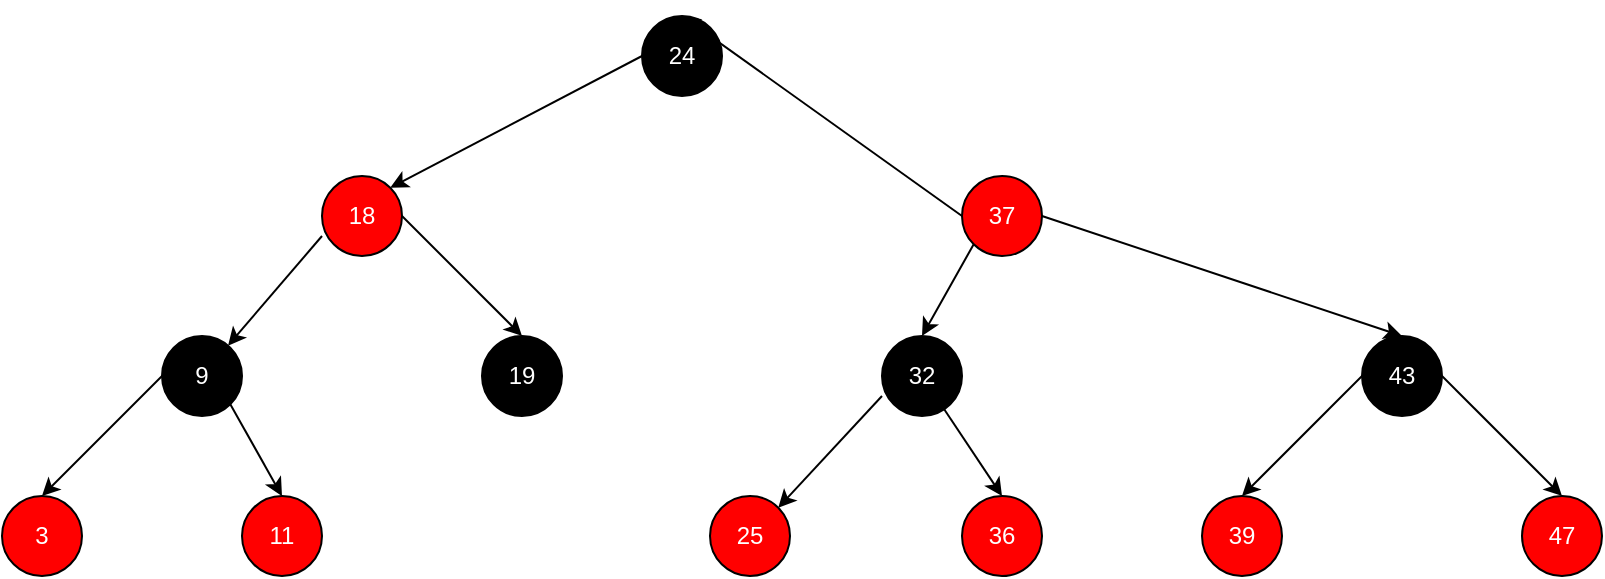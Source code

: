 <mxfile version="25.0.3">
  <diagram name="Page-1" id="j1CUTHfM_lew2WtE_cfq">
    <mxGraphModel dx="861" dy="480" grid="1" gridSize="10" guides="1" tooltips="1" connect="1" arrows="1" fold="1" page="1" pageScale="1" pageWidth="10000" pageHeight="10000" math="0" shadow="0">
      <root>
        <mxCell id="0" />
        <mxCell id="1" parent="0" />
        <mxCell id="tVpZ6s8ooF1xdLXQ13zd-1" value="&lt;font color=&quot;#ffffff&quot;&gt;37&lt;/font&gt;" style="ellipse;whiteSpace=wrap;html=1;aspect=fixed;fillColor=#FF0000;" parent="1" vertex="1">
          <mxGeometry x="5160" y="520" width="40" height="40" as="geometry" />
        </mxCell>
        <mxCell id="tVpZ6s8ooF1xdLXQ13zd-2" value="&lt;font color=&quot;#ffffff&quot;&gt;24&lt;/font&gt;" style="ellipse;whiteSpace=wrap;html=1;aspect=fixed;fillColor=#000000;" parent="1" vertex="1">
          <mxGeometry x="5000" y="440" width="40" height="40" as="geometry" />
        </mxCell>
        <mxCell id="tVpZ6s8ooF1xdLXQ13zd-3" value="" style="endArrow=classic;html=1;rounded=0;entryX=0.5;entryY=0;entryDx=0;entryDy=0;exitX=0;exitY=0.5;exitDx=0;exitDy=0;" parent="1" target="tVpZ6s8ooF1xdLXQ13zd-2" edge="1" source="tVpZ6s8ooF1xdLXQ13zd-1">
          <mxGeometry width="50" height="50" relative="1" as="geometry">
            <mxPoint x="5280" y="420" as="sourcePoint" />
            <mxPoint x="5330" y="370" as="targetPoint" />
          </mxGeometry>
        </mxCell>
        <mxCell id="tVpZ6s8ooF1xdLXQ13zd-4" value="&lt;font color=&quot;#ffffff&quot;&gt;43&lt;/font&gt;" style="ellipse;whiteSpace=wrap;html=1;aspect=fixed;fillColor=#000000;" parent="1" vertex="1">
          <mxGeometry x="5360" y="600" width="40" height="40" as="geometry" />
        </mxCell>
        <mxCell id="tVpZ6s8ooF1xdLXQ13zd-5" value="" style="endArrow=classic;html=1;rounded=0;entryX=0.5;entryY=0;entryDx=0;entryDy=0;" parent="1" target="tVpZ6s8ooF1xdLXQ13zd-4" edge="1">
          <mxGeometry width="50" height="50" relative="1" as="geometry">
            <mxPoint x="5200" y="540" as="sourcePoint" />
            <mxPoint x="5250" y="490" as="targetPoint" />
          </mxGeometry>
        </mxCell>
        <mxCell id="J22uuMfeXZK0YEk9KujG-1" value="&lt;font color=&quot;#ffffff&quot;&gt;18&lt;/font&gt;" style="ellipse;whiteSpace=wrap;html=1;aspect=fixed;fillColor=#FF0000;" vertex="1" parent="1">
          <mxGeometry x="4840" y="520" width="40" height="40" as="geometry" />
        </mxCell>
        <mxCell id="J22uuMfeXZK0YEk9KujG-2" value="" style="endArrow=classic;html=1;rounded=0;entryX=1;entryY=0;entryDx=0;entryDy=0;" edge="1" parent="1" target="J22uuMfeXZK0YEk9KujG-1">
          <mxGeometry width="50" height="50" relative="1" as="geometry">
            <mxPoint x="5000" y="460" as="sourcePoint" />
            <mxPoint x="5050" y="410" as="targetPoint" />
          </mxGeometry>
        </mxCell>
        <mxCell id="J22uuMfeXZK0YEk9KujG-3" value="&lt;font color=&quot;#ffffff&quot;&gt;39&lt;/font&gt;" style="ellipse;whiteSpace=wrap;html=1;aspect=fixed;fillColor=#ff0000;" vertex="1" parent="1">
          <mxGeometry x="5280" y="680" width="40" height="40" as="geometry" />
        </mxCell>
        <mxCell id="J22uuMfeXZK0YEk9KujG-4" value="" style="endArrow=classic;html=1;rounded=0;entryX=0.5;entryY=0;entryDx=0;entryDy=0;exitX=0;exitY=0.5;exitDx=0;exitDy=0;" edge="1" parent="1" source="tVpZ6s8ooF1xdLXQ13zd-4" target="J22uuMfeXZK0YEk9KujG-3">
          <mxGeometry width="50" height="50" relative="1" as="geometry">
            <mxPoint x="5240" y="620" as="sourcePoint" />
            <mxPoint x="5290" y="570" as="targetPoint" />
          </mxGeometry>
        </mxCell>
        <mxCell id="J22uuMfeXZK0YEk9KujG-5" value="&lt;font color=&quot;#ffffff&quot;&gt;32&lt;/font&gt;" style="ellipse;whiteSpace=wrap;html=1;aspect=fixed;fillColor=#000000;" vertex="1" parent="1">
          <mxGeometry x="5120" y="600" width="40" height="40" as="geometry" />
        </mxCell>
        <mxCell id="J22uuMfeXZK0YEk9KujG-7" value="&lt;font color=&quot;#ffffff&quot;&gt;19&lt;/font&gt;" style="ellipse;whiteSpace=wrap;html=1;aspect=fixed;fillColor=#000000;" vertex="1" parent="1">
          <mxGeometry x="4920" y="600" width="40" height="40" as="geometry" />
        </mxCell>
        <mxCell id="J22uuMfeXZK0YEk9KujG-9" value="&lt;font color=&quot;#ffffff&quot;&gt;36&lt;/font&gt;" style="ellipse;whiteSpace=wrap;html=1;aspect=fixed;fillColor=#ff0000;" vertex="1" parent="1">
          <mxGeometry x="5160" y="680" width="40" height="40" as="geometry" />
        </mxCell>
        <mxCell id="J22uuMfeXZK0YEk9KujG-10" value="" style="endArrow=classic;html=1;rounded=0;entryX=0.5;entryY=0;entryDx=0;entryDy=0;" edge="1" parent="1" source="J22uuMfeXZK0YEk9KujG-5" target="J22uuMfeXZK0YEk9KujG-9">
          <mxGeometry width="50" height="50" relative="1" as="geometry">
            <mxPoint x="5320" y="750" as="sourcePoint" />
            <mxPoint x="5370" y="700" as="targetPoint" />
          </mxGeometry>
        </mxCell>
        <mxCell id="J22uuMfeXZK0YEk9KujG-11" value="&lt;font color=&quot;#ffffff&quot;&gt;3&lt;/font&gt;" style="ellipse;whiteSpace=wrap;html=1;aspect=fixed;fillColor=#FF0000;" vertex="1" parent="1">
          <mxGeometry x="4680" y="680" width="40" height="40" as="geometry" />
        </mxCell>
        <mxCell id="J22uuMfeXZK0YEk9KujG-13" value="" style="endArrow=classic;html=1;rounded=0;exitX=1;exitY=0.5;exitDx=0;exitDy=0;entryX=0.5;entryY=0;entryDx=0;entryDy=0;" edge="1" parent="1" source="J22uuMfeXZK0YEk9KujG-1" target="J22uuMfeXZK0YEk9KujG-7">
          <mxGeometry width="50" height="50" relative="1" as="geometry">
            <mxPoint x="5310" y="720" as="sourcePoint" />
            <mxPoint x="5360" y="670" as="targetPoint" />
          </mxGeometry>
        </mxCell>
        <mxCell id="J22uuMfeXZK0YEk9KujG-14" value="" style="endArrow=classic;html=1;rounded=0;exitX=0;exitY=1;exitDx=0;exitDy=0;entryX=0.5;entryY=0;entryDx=0;entryDy=0;" edge="1" parent="1" source="tVpZ6s8ooF1xdLXQ13zd-1" target="J22uuMfeXZK0YEk9KujG-5">
          <mxGeometry width="50" height="50" relative="1" as="geometry">
            <mxPoint x="5310" y="720" as="sourcePoint" />
            <mxPoint x="5360" y="670" as="targetPoint" />
          </mxGeometry>
        </mxCell>
        <mxCell id="J22uuMfeXZK0YEk9KujG-15" value="&lt;font color=&quot;#ffffff&quot;&gt;25&lt;/font&gt;" style="ellipse;whiteSpace=wrap;html=1;aspect=fixed;fillColor=#ff0000;" vertex="1" parent="1">
          <mxGeometry x="5034" y="680" width="40" height="40" as="geometry" />
        </mxCell>
        <mxCell id="J22uuMfeXZK0YEk9KujG-16" value="" style="endArrow=classic;html=1;rounded=0;entryX=1;entryY=0;entryDx=0;entryDy=0;" edge="1" parent="1" target="J22uuMfeXZK0YEk9KujG-15">
          <mxGeometry width="50" height="50" relative="1" as="geometry">
            <mxPoint x="5120" y="630" as="sourcePoint" />
            <mxPoint x="5364" y="696" as="targetPoint" />
          </mxGeometry>
        </mxCell>
        <mxCell id="J22uuMfeXZK0YEk9KujG-17" value="&lt;font color=&quot;#ffffff&quot;&gt;47&lt;/font&gt;" style="ellipse;whiteSpace=wrap;html=1;aspect=fixed;fillColor=#FF0000;" vertex="1" parent="1">
          <mxGeometry x="5440" y="680" width="40" height="40" as="geometry" />
        </mxCell>
        <mxCell id="J22uuMfeXZK0YEk9KujG-18" value="" style="endArrow=classic;html=1;rounded=0;entryX=0.5;entryY=0;entryDx=0;entryDy=0;" edge="1" parent="1" target="J22uuMfeXZK0YEk9KujG-17">
          <mxGeometry width="50" height="50" relative="1" as="geometry">
            <mxPoint x="5400" y="620" as="sourcePoint" />
            <mxPoint x="5450" y="570" as="targetPoint" />
          </mxGeometry>
        </mxCell>
        <mxCell id="J22uuMfeXZK0YEk9KujG-19" value="&lt;font color=&quot;#ffffff&quot;&gt;9&lt;/font&gt;" style="ellipse;whiteSpace=wrap;html=1;aspect=fixed;fillColor=#000000;" vertex="1" parent="1">
          <mxGeometry x="4760" y="600" width="40" height="40" as="geometry" />
        </mxCell>
        <mxCell id="J22uuMfeXZK0YEk9KujG-21" value="&lt;font color=&quot;#ffffff&quot;&gt;11&lt;/font&gt;" style="ellipse;whiteSpace=wrap;html=1;aspect=fixed;fillColor=#FF0000;" vertex="1" parent="1">
          <mxGeometry x="4800" y="680" width="40" height="40" as="geometry" />
        </mxCell>
        <mxCell id="J22uuMfeXZK0YEk9KujG-23" value="" style="endArrow=classic;html=1;rounded=0;" edge="1" parent="1" target="J22uuMfeXZK0YEk9KujG-19">
          <mxGeometry width="50" height="50" relative="1" as="geometry">
            <mxPoint x="4840" y="550" as="sourcePoint" />
            <mxPoint x="4890" y="500" as="targetPoint" />
          </mxGeometry>
        </mxCell>
        <mxCell id="J22uuMfeXZK0YEk9KujG-24" value="" style="endArrow=classic;html=1;rounded=0;exitX=1;exitY=1;exitDx=0;exitDy=0;entryX=0.5;entryY=0;entryDx=0;entryDy=0;" edge="1" parent="1" source="J22uuMfeXZK0YEk9KujG-19" target="J22uuMfeXZK0YEk9KujG-21">
          <mxGeometry width="50" height="50" relative="1" as="geometry">
            <mxPoint x="5070" y="650" as="sourcePoint" />
            <mxPoint x="5120" y="600" as="targetPoint" />
          </mxGeometry>
        </mxCell>
        <mxCell id="J22uuMfeXZK0YEk9KujG-25" value="" style="endArrow=classic;html=1;rounded=0;exitX=0;exitY=0.5;exitDx=0;exitDy=0;entryX=0.5;entryY=0;entryDx=0;entryDy=0;" edge="1" parent="1" source="J22uuMfeXZK0YEk9KujG-19" target="J22uuMfeXZK0YEk9KujG-11">
          <mxGeometry width="50" height="50" relative="1" as="geometry">
            <mxPoint x="5070" y="650" as="sourcePoint" />
            <mxPoint x="5120" y="600" as="targetPoint" />
          </mxGeometry>
        </mxCell>
      </root>
    </mxGraphModel>
  </diagram>
</mxfile>
